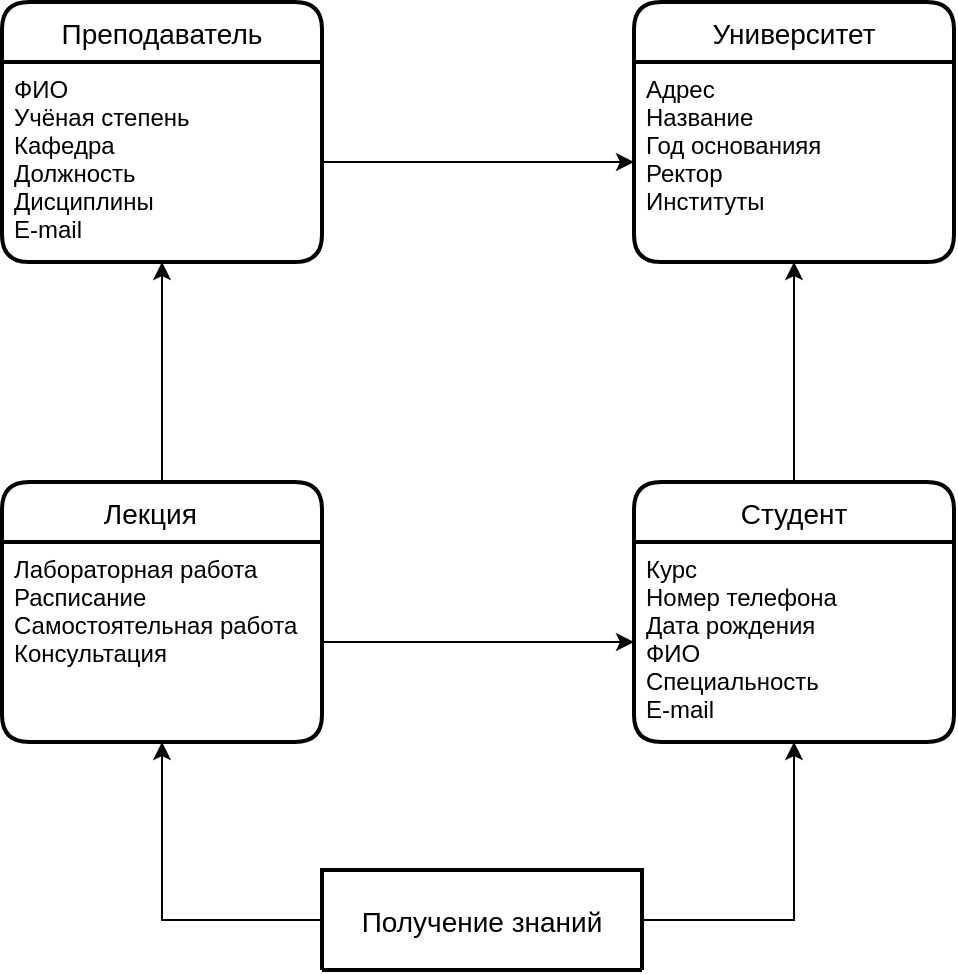 <mxfile version="15.6.3" type="device"><diagram id="zDfZJ-XyoKG_jq2xdr8Z" name="Page-2"><mxGraphModel dx="397" dy="-675" grid="1" gridSize="10" guides="1" tooltips="1" connect="1" arrows="1" fold="1" page="1" pageScale="1" pageWidth="827" pageHeight="1169" math="0" shadow="0"><root><mxCell id="gj1dg6WepKfjkj2pgp3S-0"/><mxCell id="gj1dg6WepKfjkj2pgp3S-1" parent="gj1dg6WepKfjkj2pgp3S-0"/><mxCell id="UDQOxaiwRaNMPPE20gWu-21" value="Преподаватель" style="swimlane;childLayout=stackLayout;horizontal=1;startSize=30;horizontalStack=0;rounded=1;fontSize=14;fontStyle=0;strokeWidth=2;resizeParent=0;resizeLast=1;shadow=0;dashed=0;align=center;" vertex="1" parent="gj1dg6WepKfjkj2pgp3S-1"><mxGeometry x="980" y="1270" width="160" height="130" as="geometry"/></mxCell><mxCell id="UDQOxaiwRaNMPPE20gWu-22" value="ФИО&#10;Учёная степень&#10;Кафедра&#10;Должность&#10;Дисциплины&#10;E-mail&#10;" style="align=left;strokeColor=none;fillColor=none;spacingLeft=4;fontSize=12;verticalAlign=top;resizable=0;rotatable=0;part=1;" vertex="1" parent="UDQOxaiwRaNMPPE20gWu-21"><mxGeometry y="30" width="160" height="100" as="geometry"/></mxCell><mxCell id="nux6o1azn7l9sJDRCPQU-14" value="Университет" style="swimlane;childLayout=stackLayout;horizontal=1;startSize=30;horizontalStack=0;rounded=1;fontSize=14;fontStyle=0;strokeWidth=2;resizeParent=0;resizeLast=1;shadow=0;dashed=0;align=center;" vertex="1" parent="gj1dg6WepKfjkj2pgp3S-1"><mxGeometry x="1296" y="1270" width="160" height="130" as="geometry"/></mxCell><mxCell id="nux6o1azn7l9sJDRCPQU-15" value="Адрес&#10;Название&#10;Год основанияя&#10;Ректор&#10;Институты" style="align=left;strokeColor=none;fillColor=none;spacingLeft=4;fontSize=12;verticalAlign=top;resizable=0;rotatable=0;part=1;" vertex="1" parent="nux6o1azn7l9sJDRCPQU-14"><mxGeometry y="30" width="160" height="100" as="geometry"/></mxCell><mxCell id="tx9moRPP4Opznpp1GfZl-0" style="edgeStyle=orthogonalEdgeStyle;rounded=0;orthogonalLoop=1;jettySize=auto;html=1;exitX=0.5;exitY=0;exitDx=0;exitDy=0;entryX=0.5;entryY=1;entryDx=0;entryDy=0;" edge="1" parent="gj1dg6WepKfjkj2pgp3S-1" source="1nmbSbmvcgkP0LAIEkWh-14" target="UDQOxaiwRaNMPPE20gWu-22"><mxGeometry relative="1" as="geometry"/></mxCell><mxCell id="1nmbSbmvcgkP0LAIEkWh-14" value="Лекция   " style="swimlane;childLayout=stackLayout;horizontal=1;startSize=30;horizontalStack=0;rounded=1;fontSize=14;fontStyle=0;strokeWidth=2;resizeParent=0;resizeLast=1;shadow=0;dashed=0;align=center;" vertex="1" parent="gj1dg6WepKfjkj2pgp3S-1"><mxGeometry x="980" y="1510" width="160" height="130" as="geometry"/></mxCell><mxCell id="1nmbSbmvcgkP0LAIEkWh-15" value="Лабораторная работа&#10;Расписание&#10;Самостоятельная работа&#10;Консультация" style="align=left;strokeColor=none;fillColor=none;spacingLeft=4;fontSize=12;verticalAlign=top;resizable=0;rotatable=0;part=1;" vertex="1" parent="1nmbSbmvcgkP0LAIEkWh-14"><mxGeometry y="30" width="160" height="100" as="geometry"/></mxCell><mxCell id="lF8KnJ-OadOzNSjShd2R-0" style="edgeStyle=orthogonalEdgeStyle;rounded=0;orthogonalLoop=1;jettySize=auto;html=1;exitX=0.5;exitY=0;exitDx=0;exitDy=0;entryX=0.5;entryY=1;entryDx=0;entryDy=0;" edge="1" parent="gj1dg6WepKfjkj2pgp3S-1" source="6RH6XEGvFzjujO1tv78y-17" target="nux6o1azn7l9sJDRCPQU-15"><mxGeometry relative="1" as="geometry"/></mxCell><mxCell id="6RH6XEGvFzjujO1tv78y-17" value="Студент" style="swimlane;childLayout=stackLayout;horizontal=1;startSize=30;horizontalStack=0;rounded=1;fontSize=14;fontStyle=0;strokeWidth=2;resizeParent=0;resizeLast=1;shadow=0;dashed=0;align=center;" vertex="1" parent="gj1dg6WepKfjkj2pgp3S-1"><mxGeometry x="1296" y="1510" width="160" height="130" as="geometry"/></mxCell><mxCell id="6RH6XEGvFzjujO1tv78y-18" value="Курс&#10;Номер телефона&#10;Дата рождения&#10;ФИО&#10;Специальность&#10;E-mail" style="align=left;strokeColor=none;fillColor=none;spacingLeft=4;fontSize=12;verticalAlign=top;resizable=0;rotatable=0;part=1;" vertex="1" parent="6RH6XEGvFzjujO1tv78y-17"><mxGeometry y="30" width="160" height="100" as="geometry"/></mxCell><mxCell id="cb_KtgKRg7wxAxX1uJ20-0" style="edgeStyle=orthogonalEdgeStyle;rounded=0;orthogonalLoop=1;jettySize=auto;html=1;exitX=1;exitY=0.5;exitDx=0;exitDy=0;entryX=0.5;entryY=1;entryDx=0;entryDy=0;" edge="1" parent="gj1dg6WepKfjkj2pgp3S-1" source="i5ylS87TbbinQs63Qyyf-0" target="6RH6XEGvFzjujO1tv78y-18"><mxGeometry relative="1" as="geometry"/></mxCell><mxCell id="sp3jIDBD8hBQ5ly_8dov-0" style="edgeStyle=orthogonalEdgeStyle;rounded=0;orthogonalLoop=1;jettySize=auto;html=1;exitX=0;exitY=0.5;exitDx=0;exitDy=0;entryX=0.5;entryY=1;entryDx=0;entryDy=0;" edge="1" parent="gj1dg6WepKfjkj2pgp3S-1" source="i5ylS87TbbinQs63Qyyf-0" target="1nmbSbmvcgkP0LAIEkWh-15"><mxGeometry relative="1" as="geometry"/></mxCell><mxCell id="i5ylS87TbbinQs63Qyyf-0" value="Получение знаний" style="swimlane;childLayout=stackLayout;horizontal=1;startSize=50;horizontalStack=0;rounded=1;fontSize=14;fontStyle=0;strokeWidth=2;resizeParent=0;resizeLast=1;shadow=0;dashed=0;align=center;" vertex="1" parent="gj1dg6WepKfjkj2pgp3S-1"><mxGeometry x="1140" y="1704" width="160" height="50" as="geometry"/></mxCell><mxCell id="kZtkRcHDdVoPfcZEX2H--0" style="edgeStyle=orthogonalEdgeStyle;rounded=0;orthogonalLoop=1;jettySize=auto;html=1;exitX=1;exitY=0.5;exitDx=0;exitDy=0;entryX=0;entryY=0.5;entryDx=0;entryDy=0;" edge="1" parent="gj1dg6WepKfjkj2pgp3S-1" source="UDQOxaiwRaNMPPE20gWu-22" target="nux6o1azn7l9sJDRCPQU-15"><mxGeometry relative="1" as="geometry"/></mxCell><mxCell id="9r6UFz7fcHSphapTDANP-0" style="edgeStyle=orthogonalEdgeStyle;rounded=0;orthogonalLoop=1;jettySize=auto;html=1;exitX=1;exitY=0.5;exitDx=0;exitDy=0;entryX=0;entryY=0.5;entryDx=0;entryDy=0;" edge="1" parent="gj1dg6WepKfjkj2pgp3S-1" source="1nmbSbmvcgkP0LAIEkWh-15" target="6RH6XEGvFzjujO1tv78y-18"><mxGeometry relative="1" as="geometry"/></mxCell></root></mxGraphModel></diagram></mxfile>
